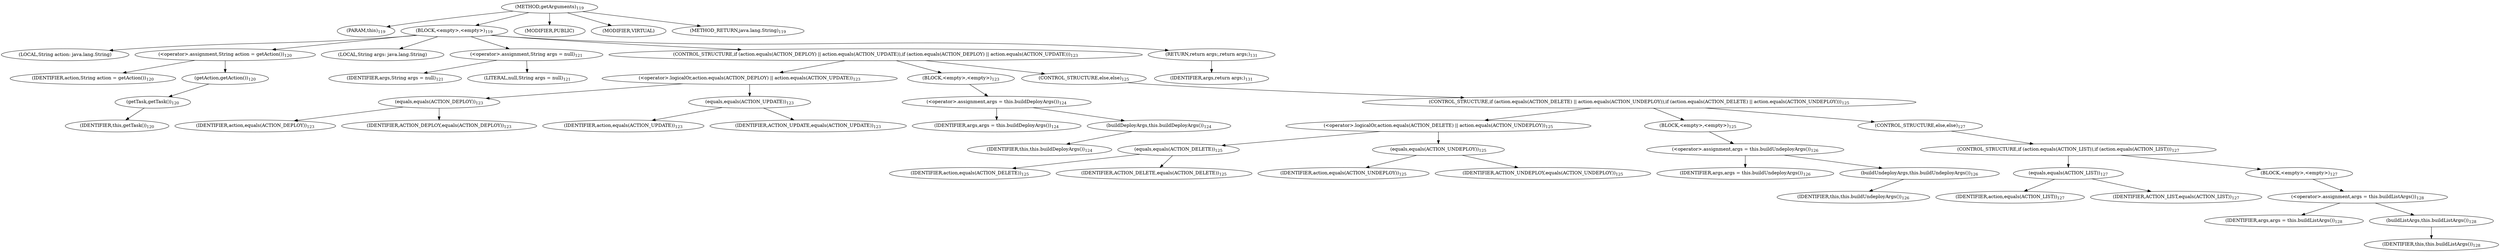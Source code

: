 digraph "getArguments" {  
"205" [label = <(METHOD,getArguments)<SUB>119</SUB>> ]
"14" [label = <(PARAM,this)<SUB>119</SUB>> ]
"206" [label = <(BLOCK,&lt;empty&gt;,&lt;empty&gt;)<SUB>119</SUB>> ]
"207" [label = <(LOCAL,String action: java.lang.String)> ]
"208" [label = <(&lt;operator&gt;.assignment,String action = getAction())<SUB>120</SUB>> ]
"209" [label = <(IDENTIFIER,action,String action = getAction())<SUB>120</SUB>> ]
"210" [label = <(getAction,getAction())<SUB>120</SUB>> ]
"211" [label = <(getTask,getTask())<SUB>120</SUB>> ]
"13" [label = <(IDENTIFIER,this,getTask())<SUB>120</SUB>> ]
"212" [label = <(LOCAL,String args: java.lang.String)> ]
"213" [label = <(&lt;operator&gt;.assignment,String args = null)<SUB>121</SUB>> ]
"214" [label = <(IDENTIFIER,args,String args = null)<SUB>121</SUB>> ]
"215" [label = <(LITERAL,null,String args = null)<SUB>121</SUB>> ]
"216" [label = <(CONTROL_STRUCTURE,if (action.equals(ACTION_DEPLOY) || action.equals(ACTION_UPDATE)),if (action.equals(ACTION_DEPLOY) || action.equals(ACTION_UPDATE)))<SUB>123</SUB>> ]
"217" [label = <(&lt;operator&gt;.logicalOr,action.equals(ACTION_DEPLOY) || action.equals(ACTION_UPDATE))<SUB>123</SUB>> ]
"218" [label = <(equals,equals(ACTION_DEPLOY))<SUB>123</SUB>> ]
"219" [label = <(IDENTIFIER,action,equals(ACTION_DEPLOY))<SUB>123</SUB>> ]
"220" [label = <(IDENTIFIER,ACTION_DEPLOY,equals(ACTION_DEPLOY))<SUB>123</SUB>> ]
"221" [label = <(equals,equals(ACTION_UPDATE))<SUB>123</SUB>> ]
"222" [label = <(IDENTIFIER,action,equals(ACTION_UPDATE))<SUB>123</SUB>> ]
"223" [label = <(IDENTIFIER,ACTION_UPDATE,equals(ACTION_UPDATE))<SUB>123</SUB>> ]
"224" [label = <(BLOCK,&lt;empty&gt;,&lt;empty&gt;)<SUB>123</SUB>> ]
"225" [label = <(&lt;operator&gt;.assignment,args = this.buildDeployArgs())<SUB>124</SUB>> ]
"226" [label = <(IDENTIFIER,args,args = this.buildDeployArgs())<SUB>124</SUB>> ]
"227" [label = <(buildDeployArgs,this.buildDeployArgs())<SUB>124</SUB>> ]
"15" [label = <(IDENTIFIER,this,this.buildDeployArgs())<SUB>124</SUB>> ]
"228" [label = <(CONTROL_STRUCTURE,else,else)<SUB>125</SUB>> ]
"229" [label = <(CONTROL_STRUCTURE,if (action.equals(ACTION_DELETE) || action.equals(ACTION_UNDEPLOY)),if (action.equals(ACTION_DELETE) || action.equals(ACTION_UNDEPLOY)))<SUB>125</SUB>> ]
"230" [label = <(&lt;operator&gt;.logicalOr,action.equals(ACTION_DELETE) || action.equals(ACTION_UNDEPLOY))<SUB>125</SUB>> ]
"231" [label = <(equals,equals(ACTION_DELETE))<SUB>125</SUB>> ]
"232" [label = <(IDENTIFIER,action,equals(ACTION_DELETE))<SUB>125</SUB>> ]
"233" [label = <(IDENTIFIER,ACTION_DELETE,equals(ACTION_DELETE))<SUB>125</SUB>> ]
"234" [label = <(equals,equals(ACTION_UNDEPLOY))<SUB>125</SUB>> ]
"235" [label = <(IDENTIFIER,action,equals(ACTION_UNDEPLOY))<SUB>125</SUB>> ]
"236" [label = <(IDENTIFIER,ACTION_UNDEPLOY,equals(ACTION_UNDEPLOY))<SUB>125</SUB>> ]
"237" [label = <(BLOCK,&lt;empty&gt;,&lt;empty&gt;)<SUB>125</SUB>> ]
"238" [label = <(&lt;operator&gt;.assignment,args = this.buildUndeployArgs())<SUB>126</SUB>> ]
"239" [label = <(IDENTIFIER,args,args = this.buildUndeployArgs())<SUB>126</SUB>> ]
"240" [label = <(buildUndeployArgs,this.buildUndeployArgs())<SUB>126</SUB>> ]
"16" [label = <(IDENTIFIER,this,this.buildUndeployArgs())<SUB>126</SUB>> ]
"241" [label = <(CONTROL_STRUCTURE,else,else)<SUB>127</SUB>> ]
"242" [label = <(CONTROL_STRUCTURE,if (action.equals(ACTION_LIST)),if (action.equals(ACTION_LIST)))<SUB>127</SUB>> ]
"243" [label = <(equals,equals(ACTION_LIST))<SUB>127</SUB>> ]
"244" [label = <(IDENTIFIER,action,equals(ACTION_LIST))<SUB>127</SUB>> ]
"245" [label = <(IDENTIFIER,ACTION_LIST,equals(ACTION_LIST))<SUB>127</SUB>> ]
"246" [label = <(BLOCK,&lt;empty&gt;,&lt;empty&gt;)<SUB>127</SUB>> ]
"247" [label = <(&lt;operator&gt;.assignment,args = this.buildListArgs())<SUB>128</SUB>> ]
"248" [label = <(IDENTIFIER,args,args = this.buildListArgs())<SUB>128</SUB>> ]
"249" [label = <(buildListArgs,this.buildListArgs())<SUB>128</SUB>> ]
"17" [label = <(IDENTIFIER,this,this.buildListArgs())<SUB>128</SUB>> ]
"250" [label = <(RETURN,return args;,return args;)<SUB>131</SUB>> ]
"251" [label = <(IDENTIFIER,args,return args;)<SUB>131</SUB>> ]
"252" [label = <(MODIFIER,PUBLIC)> ]
"253" [label = <(MODIFIER,VIRTUAL)> ]
"254" [label = <(METHOD_RETURN,java.lang.String)<SUB>119</SUB>> ]
  "205" -> "14" 
  "205" -> "206" 
  "205" -> "252" 
  "205" -> "253" 
  "205" -> "254" 
  "206" -> "207" 
  "206" -> "208" 
  "206" -> "212" 
  "206" -> "213" 
  "206" -> "216" 
  "206" -> "250" 
  "208" -> "209" 
  "208" -> "210" 
  "210" -> "211" 
  "211" -> "13" 
  "213" -> "214" 
  "213" -> "215" 
  "216" -> "217" 
  "216" -> "224" 
  "216" -> "228" 
  "217" -> "218" 
  "217" -> "221" 
  "218" -> "219" 
  "218" -> "220" 
  "221" -> "222" 
  "221" -> "223" 
  "224" -> "225" 
  "225" -> "226" 
  "225" -> "227" 
  "227" -> "15" 
  "228" -> "229" 
  "229" -> "230" 
  "229" -> "237" 
  "229" -> "241" 
  "230" -> "231" 
  "230" -> "234" 
  "231" -> "232" 
  "231" -> "233" 
  "234" -> "235" 
  "234" -> "236" 
  "237" -> "238" 
  "238" -> "239" 
  "238" -> "240" 
  "240" -> "16" 
  "241" -> "242" 
  "242" -> "243" 
  "242" -> "246" 
  "243" -> "244" 
  "243" -> "245" 
  "246" -> "247" 
  "247" -> "248" 
  "247" -> "249" 
  "249" -> "17" 
  "250" -> "251" 
}
